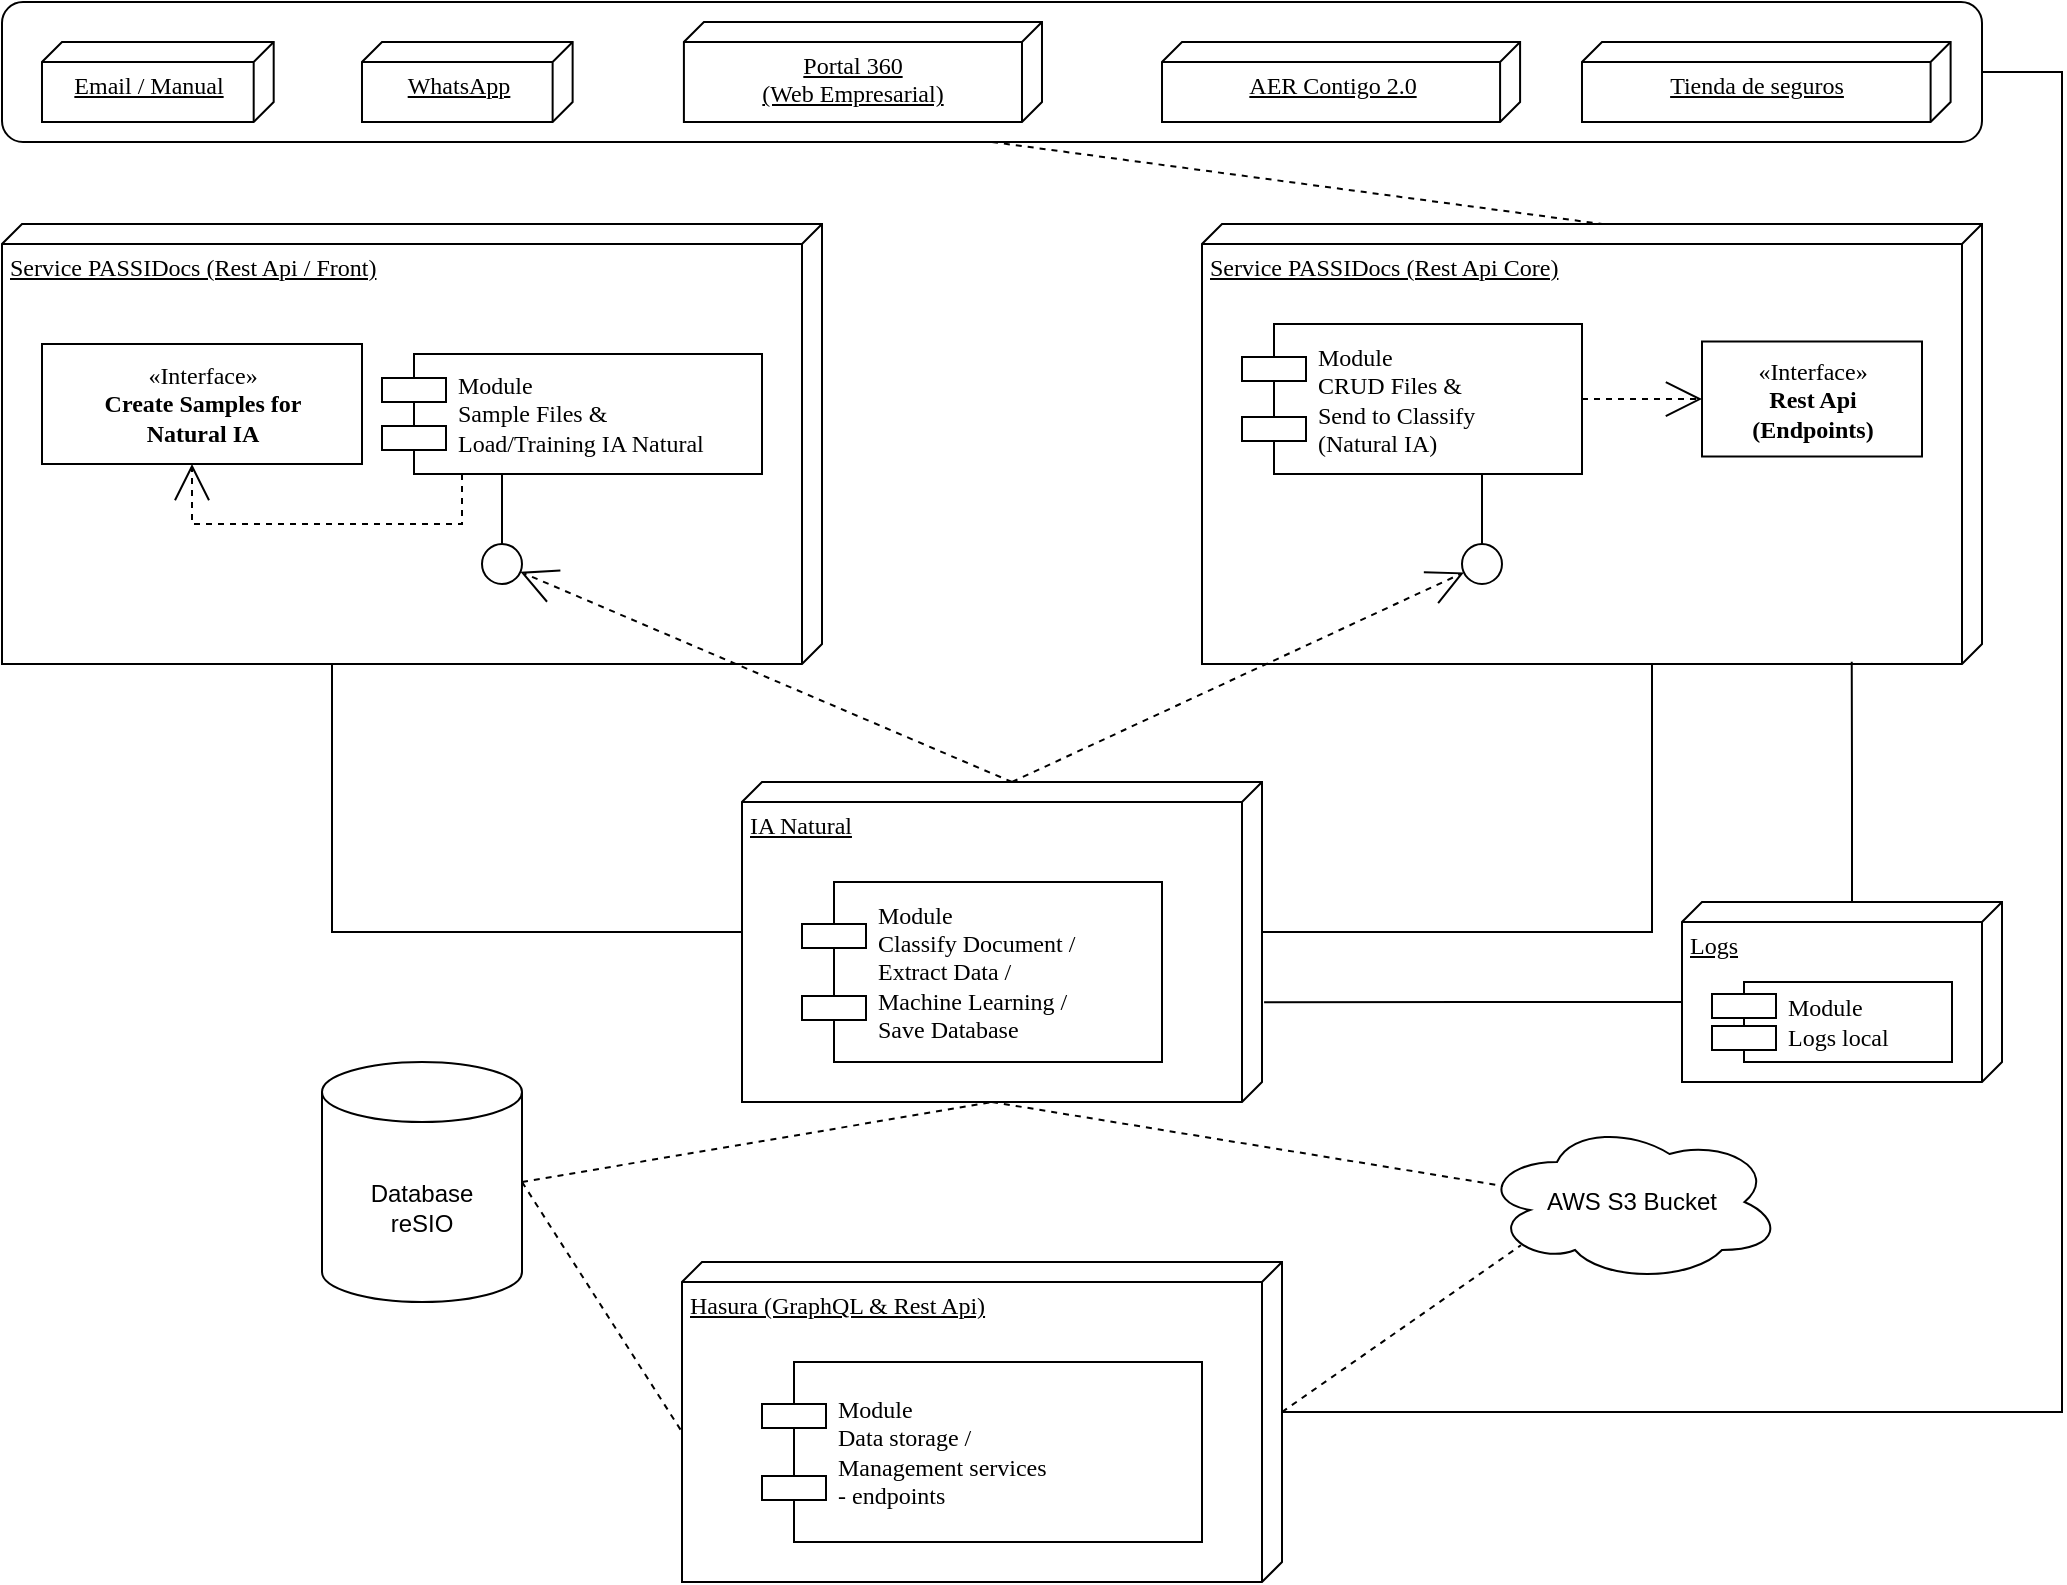 <mxfile version="22.1.16" type="device" pages="2">
  <diagram name="Page-1" id="5f0bae14-7c28-e335-631c-24af17079c00">
    <mxGraphModel dx="1257" dy="669" grid="1" gridSize="10" guides="1" tooltips="1" connect="1" arrows="1" fold="1" page="1" pageScale="1" pageWidth="1100" pageHeight="850" background="none" math="0" shadow="0">
      <root>
        <mxCell id="0" />
        <mxCell id="1" parent="0" />
        <mxCell id="39150e848f15840c-1" value="Service PASSIDocs (Rest Api / Front)" style="verticalAlign=top;align=left;spacingTop=8;spacingLeft=2;spacingRight=12;shape=cube;size=10;direction=south;fontStyle=4;html=1;rounded=0;shadow=0;comic=0;labelBackgroundColor=none;strokeWidth=1;fontFamily=Verdana;fontSize=12" parent="1" vertex="1">
          <mxGeometry x="30" y="131" width="410" height="220" as="geometry" />
        </mxCell>
        <mxCell id="39150e848f15840c-2" value="Service PASSIDocs (Rest Api Core)" style="verticalAlign=top;align=left;spacingTop=8;spacingLeft=2;spacingRight=12;shape=cube;size=10;direction=south;fontStyle=4;html=1;rounded=0;shadow=0;comic=0;labelBackgroundColor=none;strokeWidth=1;fontFamily=Verdana;fontSize=12" parent="1" vertex="1">
          <mxGeometry x="630" y="131" width="390" height="220" as="geometry" />
        </mxCell>
        <mxCell id="39150e848f15840c-3" value="IA Natural" style="verticalAlign=top;align=left;spacingTop=8;spacingLeft=2;spacingRight=12;shape=cube;size=10;direction=south;fontStyle=4;html=1;rounded=0;shadow=0;comic=0;labelBackgroundColor=none;strokeWidth=1;fontFamily=Verdana;fontSize=12" parent="1" vertex="1">
          <mxGeometry x="400" y="410" width="260" height="160" as="geometry" />
        </mxCell>
        <mxCell id="39150e848f15840c-4" value="«Interface»&lt;br&gt;&lt;b&gt;Create Samples for &lt;br&gt;Natural IA&lt;/b&gt;" style="html=1;rounded=0;shadow=0;comic=0;labelBackgroundColor=none;strokeWidth=1;fontFamily=Verdana;fontSize=12;align=center;" parent="1" vertex="1">
          <mxGeometry x="50" y="191" width="160" height="60" as="geometry" />
        </mxCell>
        <mxCell id="39150e848f15840c-5" value="Module&lt;br&gt;Sample Files &amp;amp;&lt;br&gt;Load/Training IA Natural" style="shape=component;align=left;spacingLeft=36;rounded=0;shadow=0;comic=0;labelBackgroundColor=none;strokeWidth=1;fontFamily=Verdana;fontSize=12;html=1;" parent="1" vertex="1">
          <mxGeometry x="220" y="196" width="190" height="60" as="geometry" />
        </mxCell>
        <mxCell id="39150e848f15840c-6" value="" style="ellipse;whiteSpace=wrap;html=1;rounded=0;shadow=0;comic=0;labelBackgroundColor=none;strokeWidth=1;fontFamily=Verdana;fontSize=12;align=center;" parent="1" vertex="1">
          <mxGeometry x="270" y="291" width="20" height="20" as="geometry" />
        </mxCell>
        <mxCell id="39150e848f15840c-7" value="Module&lt;br&gt;CRUD Files &amp;amp;&lt;br&gt;Send to Classify&lt;br&gt;(Natural IA)" style="shape=component;align=left;spacingLeft=36;rounded=0;shadow=0;comic=0;labelBackgroundColor=none;strokeWidth=1;fontFamily=Verdana;fontSize=12;html=1;" parent="1" vertex="1">
          <mxGeometry x="650" y="181" width="170" height="75" as="geometry" />
        </mxCell>
        <mxCell id="39150e848f15840c-8" value="«Interface»&lt;br&gt;&lt;b&gt;Rest Api&lt;br&gt;(Endpoints)&lt;/b&gt;" style="html=1;rounded=0;shadow=0;comic=0;labelBackgroundColor=none;strokeWidth=1;fontFamily=Verdana;fontSize=12;align=center;" parent="1" vertex="1">
          <mxGeometry x="880" y="189.75" width="110" height="57.5" as="geometry" />
        </mxCell>
        <mxCell id="39150e848f15840c-9" value="" style="ellipse;whiteSpace=wrap;html=1;rounded=0;shadow=0;comic=0;labelBackgroundColor=none;strokeWidth=1;fontFamily=Verdana;fontSize=12;align=center;" parent="1" vertex="1">
          <mxGeometry x="760" y="291" width="20" height="20" as="geometry" />
        </mxCell>
        <mxCell id="39150e848f15840c-10" value="Module&lt;br&gt;Classify Document /&lt;br&gt;Extract Data /&lt;br&gt;Machine Learning /&lt;br&gt;Save Database" style="shape=component;align=left;spacingLeft=36;rounded=0;shadow=0;comic=0;labelBackgroundColor=none;strokeWidth=1;fontFamily=Verdana;fontSize=12;html=1;" parent="1" vertex="1">
          <mxGeometry x="430" y="460" width="180" height="90" as="geometry" />
        </mxCell>
        <mxCell id="39150e848f15840c-11" style="edgeStyle=none;rounded=0;html=1;dashed=1;labelBackgroundColor=none;startArrow=none;startFill=0;startSize=8;endArrow=open;endFill=0;endSize=16;fontFamily=Verdana;fontSize=12;exitX=0;exitY=0;exitDx=0;exitDy=125;exitPerimeter=0;" parent="1" source="39150e848f15840c-3" target="39150e848f15840c-6" edge="1">
          <mxGeometry relative="1" as="geometry" />
        </mxCell>
        <mxCell id="39150e848f15840c-12" style="edgeStyle=none;rounded=0;html=1;dashed=1;labelBackgroundColor=none;startArrow=none;startFill=0;startSize=8;endArrow=open;endFill=0;endSize=16;fontFamily=Verdana;fontSize=12;exitX=0;exitY=0;exitDx=0;exitDy=125;exitPerimeter=0;" parent="1" source="39150e848f15840c-3" target="39150e848f15840c-9" edge="1">
          <mxGeometry relative="1" as="geometry" />
        </mxCell>
        <mxCell id="39150e848f15840c-13" style="edgeStyle=elbowEdgeStyle;rounded=0;html=1;labelBackgroundColor=none;startArrow=none;startFill=0;startSize=8;endArrow=none;endFill=0;endSize=16;fontFamily=Verdana;fontSize=12;" parent="1" source="39150e848f15840c-9" target="39150e848f15840c-7" edge="1">
          <mxGeometry relative="1" as="geometry" />
        </mxCell>
        <mxCell id="39150e848f15840c-14" style="edgeStyle=elbowEdgeStyle;rounded=0;html=1;labelBackgroundColor=none;startArrow=none;startFill=0;startSize=8;endArrow=none;endFill=0;endSize=16;fontFamily=Verdana;fontSize=12;" parent="1" source="39150e848f15840c-6" target="39150e848f15840c-5" edge="1">
          <mxGeometry relative="1" as="geometry" />
        </mxCell>
        <mxCell id="39150e848f15840c-15" style="edgeStyle=orthogonalEdgeStyle;rounded=0;html=1;labelBackgroundColor=none;startArrow=none;startFill=0;startSize=8;endArrow=open;endFill=0;endSize=16;fontFamily=Verdana;fontSize=12;dashed=1;" parent="1" source="39150e848f15840c-5" target="39150e848f15840c-4" edge="1">
          <mxGeometry relative="1" as="geometry">
            <Array as="points">
              <mxPoint x="260" y="281" />
              <mxPoint x="125" y="281" />
            </Array>
          </mxGeometry>
        </mxCell>
        <mxCell id="39150e848f15840c-16" style="edgeStyle=orthogonalEdgeStyle;rounded=0;html=1;dashed=1;labelBackgroundColor=none;startArrow=none;startFill=0;startSize=8;endArrow=open;endFill=0;endSize=16;fontFamily=Verdana;fontSize=12;" parent="1" source="39150e848f15840c-7" target="39150e848f15840c-8" edge="1">
          <mxGeometry relative="1" as="geometry" />
        </mxCell>
        <mxCell id="39150e848f15840c-17" style="edgeStyle=orthogonalEdgeStyle;rounded=0;html=1;labelBackgroundColor=none;startArrow=none;startFill=0;startSize=8;endArrow=none;endFill=0;endSize=16;fontFamily=Verdana;fontSize=12;entryX=0;entryY=0;entryDx=220;entryDy=195;entryPerimeter=0;" parent="1" source="39150e848f15840c-3" target="39150e848f15840c-2" edge="1">
          <mxGeometry relative="1" as="geometry">
            <Array as="points">
              <mxPoint x="855" y="485" />
            </Array>
          </mxGeometry>
        </mxCell>
        <mxCell id="39150e848f15840c-18" style="edgeStyle=orthogonalEdgeStyle;rounded=0;html=1;labelBackgroundColor=none;startArrow=none;startFill=0;startSize=8;endArrow=none;endFill=0;endSize=16;fontFamily=Verdana;fontSize=12;" parent="1" source="39150e848f15840c-3" target="39150e848f15840c-1" edge="1">
          <mxGeometry relative="1" as="geometry">
            <Array as="points">
              <mxPoint x="195" y="485" />
            </Array>
          </mxGeometry>
        </mxCell>
        <mxCell id="uK-ysWzlkSr8r42TYCn8-1" value="Database&lt;br&gt;reSIO" style="shape=cylinder3;whiteSpace=wrap;html=1;boundedLbl=1;backgroundOutline=1;size=15;" parent="1" vertex="1">
          <mxGeometry x="190" y="550" width="100" height="120" as="geometry" />
        </mxCell>
        <mxCell id="uK-ysWzlkSr8r42TYCn8-2" value="AWS S3 Bucket" style="ellipse;shape=cloud;whiteSpace=wrap;html=1;" parent="1" vertex="1">
          <mxGeometry x="770" y="580" width="150" height="80" as="geometry" />
        </mxCell>
        <mxCell id="uK-ysWzlkSr8r42TYCn8-3" style="edgeStyle=none;rounded=0;html=1;dashed=1;labelBackgroundColor=none;startArrow=none;startFill=0;endArrow=none;endFill=0;fontFamily=Verdana;fontSize=12;exitX=1;exitY=0.5;exitDx=0;exitDy=0;exitPerimeter=0;entryX=0;entryY=0;entryDx=160;entryDy=135;entryPerimeter=0;" parent="1" source="uK-ysWzlkSr8r42TYCn8-1" target="39150e848f15840c-3" edge="1">
          <mxGeometry relative="1" as="geometry">
            <mxPoint x="433" y="782" as="sourcePoint" />
            <mxPoint x="660" y="618" as="targetPoint" />
          </mxGeometry>
        </mxCell>
        <mxCell id="uK-ysWzlkSr8r42TYCn8-4" style="edgeStyle=none;rounded=0;html=1;dashed=1;labelBackgroundColor=none;startArrow=none;startFill=0;startSize=8;endArrow=none;endFill=0;endSize=16;fontFamily=Verdana;fontSize=12;exitX=0;exitY=0;exitDx=160;exitDy=135;exitPerimeter=0;entryX=0.07;entryY=0.4;entryDx=0;entryDy=0;entryPerimeter=0;" parent="1" source="39150e848f15840c-3" target="uK-ysWzlkSr8r42TYCn8-2" edge="1">
          <mxGeometry relative="1" as="geometry">
            <mxPoint x="545" y="680" as="sourcePoint" />
            <mxPoint x="630" y="580" as="targetPoint" />
          </mxGeometry>
        </mxCell>
        <mxCell id="-5ynFVeP9synwYXN9pPn-9" style="edgeStyle=orthogonalEdgeStyle;rounded=0;orthogonalLoop=1;jettySize=auto;html=1;exitX=0;exitY=0;exitDx=75;exitDy=0;exitPerimeter=0;entryX=1;entryY=0.5;entryDx=0;entryDy=0;endArrow=none;endFill=0;" parent="1" source="uK-ysWzlkSr8r42TYCn8-5" target="-5ynFVeP9synwYXN9pPn-5" edge="1">
          <mxGeometry relative="1" as="geometry">
            <mxPoint x="1040" y="725" as="targetPoint" />
            <Array as="points">
              <mxPoint x="1060" y="725" />
              <mxPoint x="1060" y="55" />
            </Array>
          </mxGeometry>
        </mxCell>
        <mxCell id="uK-ysWzlkSr8r42TYCn8-5" value="Hasura (GraphQL &amp;amp; Rest Api)" style="verticalAlign=top;align=left;spacingTop=8;spacingLeft=2;spacingRight=12;shape=cube;size=10;direction=south;fontStyle=4;html=1;rounded=0;shadow=0;comic=0;labelBackgroundColor=none;strokeWidth=1;fontFamily=Verdana;fontSize=12" parent="1" vertex="1">
          <mxGeometry x="370" y="650" width="300" height="160" as="geometry" />
        </mxCell>
        <mxCell id="uK-ysWzlkSr8r42TYCn8-6" value="Module&lt;br&gt;Data storage /&lt;br&gt;Management services &lt;br&gt;- endpoints" style="shape=component;align=left;spacingLeft=36;rounded=0;shadow=0;comic=0;labelBackgroundColor=none;strokeWidth=1;fontFamily=Verdana;fontSize=12;html=1;" parent="1" vertex="1">
          <mxGeometry x="410" y="700" width="220" height="90" as="geometry" />
        </mxCell>
        <mxCell id="uK-ysWzlkSr8r42TYCn8-7" style="edgeStyle=none;rounded=0;html=1;dashed=1;labelBackgroundColor=none;startArrow=none;startFill=0;endArrow=none;endFill=0;fontFamily=Verdana;fontSize=12;exitX=1;exitY=0.5;exitDx=0;exitDy=0;exitPerimeter=0;entryX=0;entryY=0;entryDx=85;entryDy=300;entryPerimeter=0;" parent="1" source="uK-ysWzlkSr8r42TYCn8-1" target="uK-ysWzlkSr8r42TYCn8-5" edge="1">
          <mxGeometry relative="1" as="geometry">
            <mxPoint x="300" y="620" as="sourcePoint" />
            <mxPoint x="535" y="580" as="targetPoint" />
          </mxGeometry>
        </mxCell>
        <mxCell id="uK-ysWzlkSr8r42TYCn8-8" style="edgeStyle=none;rounded=0;html=1;dashed=1;labelBackgroundColor=none;startArrow=none;startFill=0;endArrow=none;endFill=0;fontFamily=Verdana;fontSize=12;exitX=0;exitY=0;exitDx=75;exitDy=0;exitPerimeter=0;entryX=0.13;entryY=0.77;entryDx=0;entryDy=0;entryPerimeter=0;" parent="1" source="uK-ysWzlkSr8r42TYCn8-5" target="uK-ysWzlkSr8r42TYCn8-2" edge="1">
          <mxGeometry relative="1" as="geometry">
            <mxPoint x="740" y="660" as="sourcePoint" />
            <mxPoint x="820" y="785" as="targetPoint" />
          </mxGeometry>
        </mxCell>
        <mxCell id="uK-ysWzlkSr8r42TYCn8-9" value="AER Contigo 2.0" style="verticalAlign=top;align=center;spacingTop=8;spacingLeft=2;spacingRight=12;shape=cube;size=10;direction=south;fontStyle=4;html=1;rounded=0;shadow=0;comic=0;labelBackgroundColor=none;strokeWidth=1;fontFamily=Verdana;fontSize=12;container=0;" parent="1" vertex="1">
          <mxGeometry x="610.001" y="40" width="179.043" height="40" as="geometry" />
        </mxCell>
        <mxCell id="5wjFDnEVGrPFGlOTT9Xv-1" value="Tienda de seguros" style="verticalAlign=top;align=center;spacingTop=8;spacingLeft=2;spacingRight=12;shape=cube;size=10;direction=south;fontStyle=4;html=1;rounded=0;shadow=0;comic=0;labelBackgroundColor=none;strokeWidth=1;fontFamily=Verdana;fontSize=12;container=0;" parent="1" vertex="1">
          <mxGeometry x="819.996" y="40" width="184.309" height="40" as="geometry" />
        </mxCell>
        <mxCell id="-5ynFVeP9synwYXN9pPn-1" value="Portal 360&lt;br&gt;(Web Empresarial)" style="verticalAlign=top;align=center;spacingTop=8;spacingLeft=2;spacingRight=12;shape=cube;size=10;direction=south;fontStyle=4;html=1;rounded=0;shadow=0;comic=0;labelBackgroundColor=none;strokeWidth=1;fontFamily=Verdana;fontSize=12;container=0;" parent="1" vertex="1">
          <mxGeometry x="370.953" y="30" width="179.043" height="50" as="geometry" />
        </mxCell>
        <mxCell id="-5ynFVeP9synwYXN9pPn-2" value="WhatsApp" style="verticalAlign=top;align=center;spacingTop=8;spacingLeft=2;spacingRight=12;shape=cube;size=10;direction=south;fontStyle=4;html=1;rounded=0;shadow=0;comic=0;labelBackgroundColor=none;strokeWidth=1;fontFamily=Verdana;fontSize=12;container=0;" parent="1" vertex="1">
          <mxGeometry x="209.996" y="40" width="105.319" height="40" as="geometry" />
        </mxCell>
        <mxCell id="-5ynFVeP9synwYXN9pPn-3" value="Email / Manual" style="verticalAlign=top;align=center;spacingTop=8;spacingLeft=2;spacingRight=12;shape=cube;size=10;direction=south;fontStyle=4;html=1;rounded=0;shadow=0;comic=0;labelBackgroundColor=none;strokeWidth=1;fontFamily=Verdana;fontSize=12;container=0;" parent="1" vertex="1">
          <mxGeometry x="49.996" y="40" width="115.851" height="40" as="geometry" />
        </mxCell>
        <mxCell id="-5ynFVeP9synwYXN9pPn-5" value="" style="rounded=1;whiteSpace=wrap;html=1;fillColor=none;container=0;movable=1;resizable=1;rotatable=1;deletable=1;editable=1;locked=0;connectable=1;" parent="1" vertex="1">
          <mxGeometry x="30" y="20" width="990.0" height="70" as="geometry" />
        </mxCell>
        <mxCell id="-5ynFVeP9synwYXN9pPn-8" style="edgeStyle=none;rounded=0;html=1;dashed=1;labelBackgroundColor=none;startArrow=none;startFill=0;startSize=8;endArrow=none;endFill=0;endSize=16;fontFamily=Verdana;fontSize=12;exitX=0.5;exitY=1;exitDx=0;exitDy=0;entryX=0;entryY=0;entryDx=0;entryDy=190;entryPerimeter=0;" parent="1" source="-5ynFVeP9synwYXN9pPn-5" target="39150e848f15840c-2" edge="1">
          <mxGeometry relative="1" as="geometry">
            <mxPoint x="535" y="580" as="sourcePoint" />
            <mxPoint x="791" y="622" as="targetPoint" />
          </mxGeometry>
        </mxCell>
        <mxCell id="-5ynFVeP9synwYXN9pPn-10" value="Logs" style="verticalAlign=top;align=left;spacingTop=8;spacingLeft=2;spacingRight=12;shape=cube;size=10;direction=south;fontStyle=4;html=1;rounded=0;shadow=0;comic=0;labelBackgroundColor=none;strokeWidth=1;fontFamily=Verdana;fontSize=12" parent="1" vertex="1">
          <mxGeometry x="870" y="470" width="160" height="90" as="geometry" />
        </mxCell>
        <mxCell id="-5ynFVeP9synwYXN9pPn-11" value="Module&lt;br&gt;Logs local" style="shape=component;align=left;spacingLeft=36;rounded=0;shadow=0;comic=0;labelBackgroundColor=none;strokeWidth=1;fontFamily=Verdana;fontSize=12;html=1;" parent="1" vertex="1">
          <mxGeometry x="885" y="510" width="120" height="40" as="geometry" />
        </mxCell>
        <mxCell id="-5ynFVeP9synwYXN9pPn-12" style="edgeStyle=orthogonalEdgeStyle;rounded=0;orthogonalLoop=1;jettySize=auto;html=1;exitX=0;exitY=0;exitDx=50;exitDy=160;exitPerimeter=0;entryX=0.688;entryY=-0.004;entryDx=0;entryDy=0;entryPerimeter=0;endArrow=none;endFill=0;" parent="1" source="-5ynFVeP9synwYXN9pPn-10" target="39150e848f15840c-3" edge="1">
          <mxGeometry relative="1" as="geometry" />
        </mxCell>
        <mxCell id="-5ynFVeP9synwYXN9pPn-13" style="edgeStyle=orthogonalEdgeStyle;rounded=0;orthogonalLoop=1;jettySize=auto;html=1;exitX=0;exitY=0;exitDx=0;exitDy=75;exitPerimeter=0;entryX=0.995;entryY=0.167;entryDx=0;entryDy=0;entryPerimeter=0;endArrow=none;endFill=0;" parent="1" source="-5ynFVeP9synwYXN9pPn-10" target="39150e848f15840c-2" edge="1">
          <mxGeometry relative="1" as="geometry" />
        </mxCell>
      </root>
    </mxGraphModel>
  </diagram>
  <diagram id="FvZ0lTboPSdtHVrsh6Sk" name="Página-2">
    <mxGraphModel dx="1100" dy="585" grid="1" gridSize="10" guides="1" tooltips="1" connect="1" arrows="1" fold="1" page="1" pageScale="1" pageWidth="827" pageHeight="1169" math="0" shadow="0">
      <root>
        <mxCell id="0" />
        <mxCell id="1" parent="0" />
      </root>
    </mxGraphModel>
  </diagram>
</mxfile>
